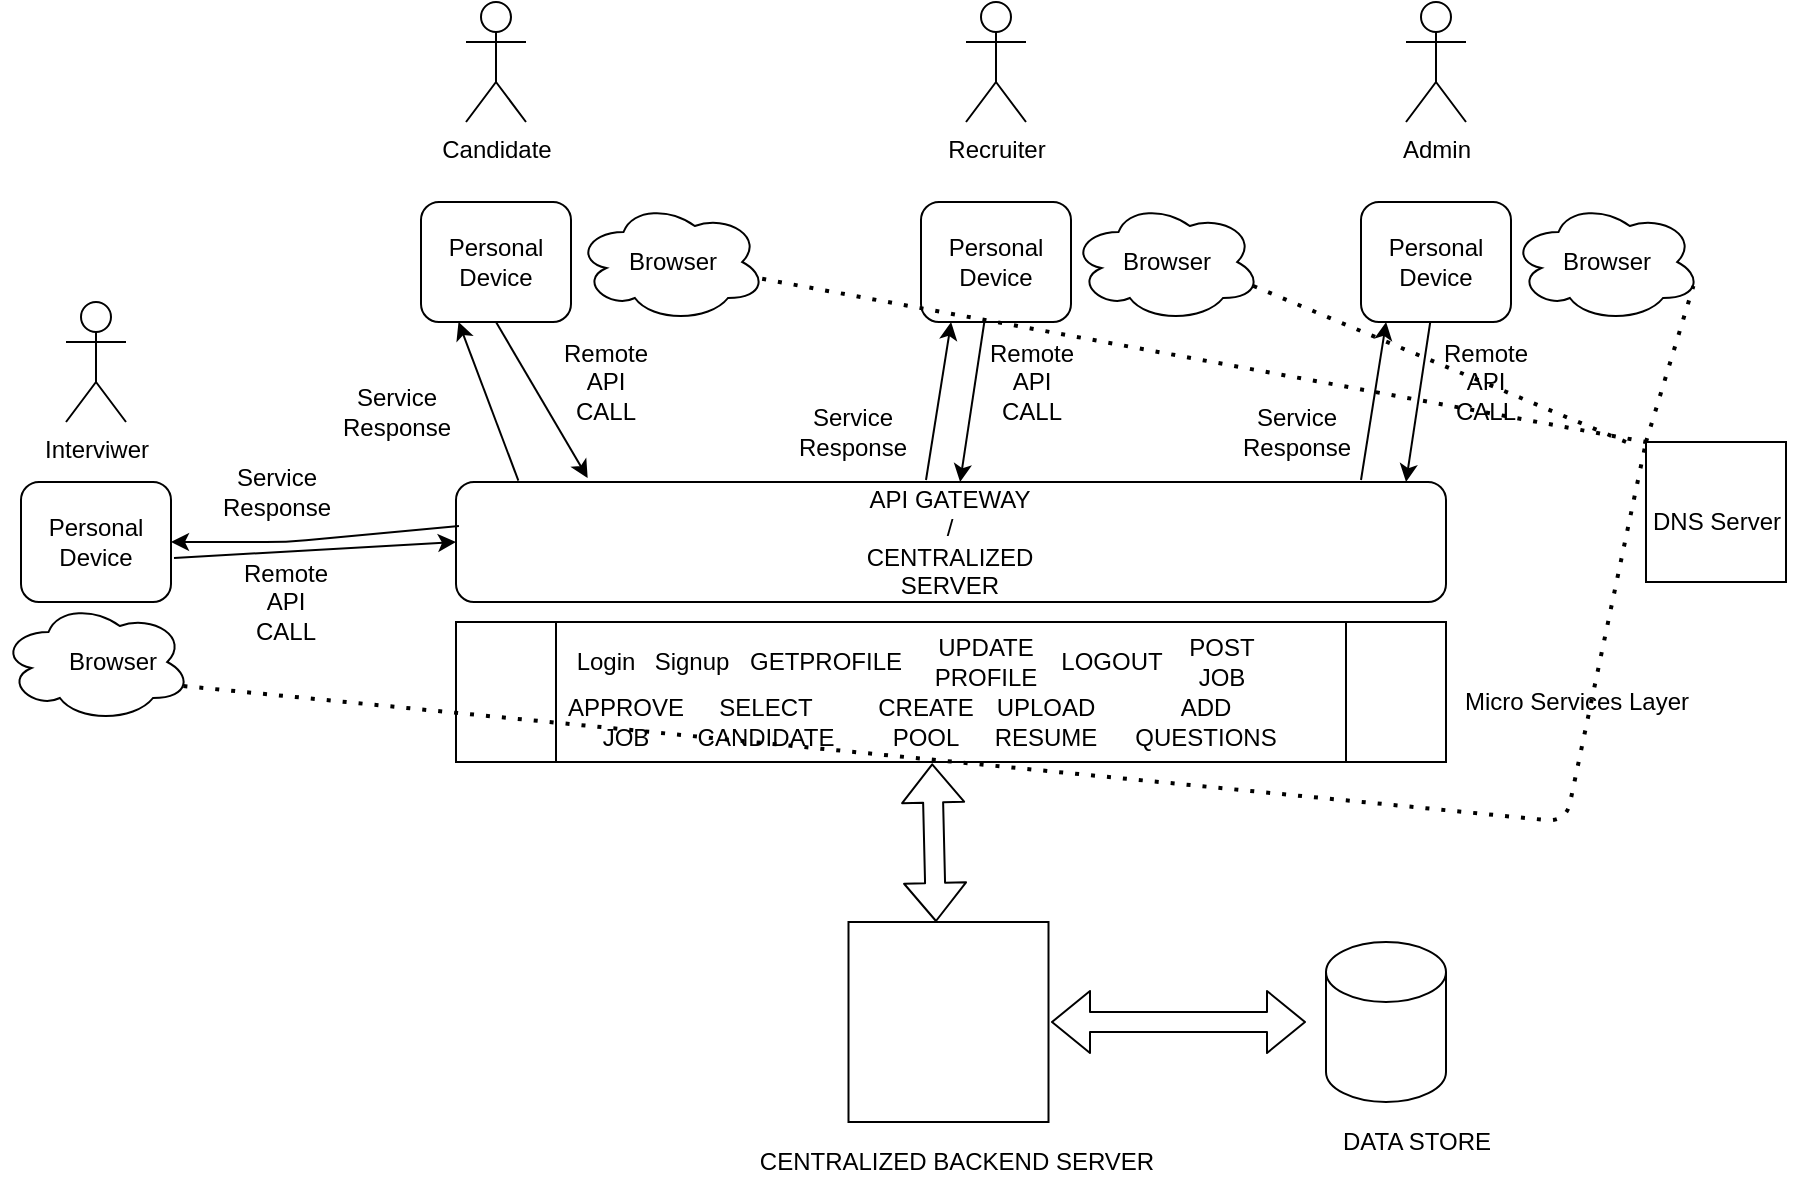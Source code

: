 <mxfile version="14.4.8" type="device"><diagram id="9e9omvyBuWXqIFgxsRmO" name="Page-1"><mxGraphModel dx="782" dy="437" grid="1" gridSize="10" guides="1" tooltips="1" connect="1" arrows="1" fold="1" page="1" pageScale="1" pageWidth="850" pageHeight="1100" math="0" shadow="0"><root><mxCell id="0"/><mxCell id="1" parent="0"/><mxCell id="Z0NFUgGWe9y1GgSFGj9n-1" value="Recruiter" style="shape=umlActor;verticalLabelPosition=bottom;verticalAlign=top;html=1;outlineConnect=0;" vertex="1" parent="1"><mxGeometry x="500" y="110" width="30" height="60" as="geometry"/></mxCell><mxCell id="Z0NFUgGWe9y1GgSFGj9n-2" value="Candidate" style="shape=umlActor;verticalLabelPosition=bottom;verticalAlign=top;html=1;outlineConnect=0;" vertex="1" parent="1"><mxGeometry x="250" y="110" width="30" height="60" as="geometry"/></mxCell><mxCell id="Z0NFUgGWe9y1GgSFGj9n-3" value="Admin" style="shape=umlActor;verticalLabelPosition=bottom;verticalAlign=top;html=1;outlineConnect=0;" vertex="1" parent="1"><mxGeometry x="720" y="110" width="30" height="60" as="geometry"/></mxCell><mxCell id="Z0NFUgGWe9y1GgSFGj9n-5" value="" style="rounded=1;whiteSpace=wrap;html=1;" vertex="1" parent="1"><mxGeometry x="227.5" y="210" width="75" height="60" as="geometry"/></mxCell><mxCell id="Z0NFUgGWe9y1GgSFGj9n-6" value="" style="rounded=1;whiteSpace=wrap;html=1;" vertex="1" parent="1"><mxGeometry x="477.5" y="210" width="75" height="60" as="geometry"/></mxCell><mxCell id="Z0NFUgGWe9y1GgSFGj9n-7" value="" style="rounded=1;whiteSpace=wrap;html=1;" vertex="1" parent="1"><mxGeometry x="697.5" y="210" width="75" height="60" as="geometry"/></mxCell><mxCell id="Z0NFUgGWe9y1GgSFGj9n-8" value="Personal Device" style="text;html=1;strokeColor=none;fillColor=none;align=center;verticalAlign=middle;whiteSpace=wrap;rounded=0;" vertex="1" parent="1"><mxGeometry x="245" y="230" width="40" height="20" as="geometry"/></mxCell><mxCell id="Z0NFUgGWe9y1GgSFGj9n-9" value="Personal Device" style="text;html=1;strokeColor=none;fillColor=none;align=center;verticalAlign=middle;whiteSpace=wrap;rounded=0;" vertex="1" parent="1"><mxGeometry x="495" y="230" width="40" height="20" as="geometry"/></mxCell><mxCell id="Z0NFUgGWe9y1GgSFGj9n-10" value="Personal Device" style="text;html=1;strokeColor=none;fillColor=none;align=center;verticalAlign=middle;whiteSpace=wrap;rounded=0;" vertex="1" parent="1"><mxGeometry x="715" y="230" width="40" height="20" as="geometry"/></mxCell><mxCell id="Z0NFUgGWe9y1GgSFGj9n-11" value="" style="rounded=1;whiteSpace=wrap;html=1;" vertex="1" parent="1"><mxGeometry x="245" y="350" width="495" height="60" as="geometry"/></mxCell><mxCell id="Z0NFUgGWe9y1GgSFGj9n-12" value="" style="ellipse;shape=cloud;whiteSpace=wrap;html=1;" vertex="1" parent="1"><mxGeometry x="305" y="210" width="95" height="60" as="geometry"/></mxCell><mxCell id="Z0NFUgGWe9y1GgSFGj9n-13" value="" style="ellipse;shape=cloud;whiteSpace=wrap;html=1;" vertex="1" parent="1"><mxGeometry x="552.5" y="210" width="95" height="60" as="geometry"/></mxCell><mxCell id="Z0NFUgGWe9y1GgSFGj9n-14" value="" style="ellipse;shape=cloud;whiteSpace=wrap;html=1;" vertex="1" parent="1"><mxGeometry x="772.5" y="210" width="95" height="60" as="geometry"/></mxCell><mxCell id="Z0NFUgGWe9y1GgSFGj9n-15" value="Browser&lt;br&gt;" style="text;html=1;align=center;verticalAlign=middle;resizable=0;points=[];autosize=1;" vertex="1" parent="1"><mxGeometry x="322.5" y="230" width="60" height="20" as="geometry"/></mxCell><mxCell id="Z0NFUgGWe9y1GgSFGj9n-16" value="Browser&lt;br&gt;" style="text;html=1;align=center;verticalAlign=middle;resizable=0;points=[];autosize=1;" vertex="1" parent="1"><mxGeometry x="570" y="230" width="60" height="20" as="geometry"/></mxCell><mxCell id="Z0NFUgGWe9y1GgSFGj9n-17" value="Browser&lt;br&gt;" style="text;html=1;align=center;verticalAlign=middle;resizable=0;points=[];autosize=1;" vertex="1" parent="1"><mxGeometry x="790" y="230" width="60" height="20" as="geometry"/></mxCell><mxCell id="Z0NFUgGWe9y1GgSFGj9n-18" value="" style="endArrow=classic;html=1;exitX=0.5;exitY=1;exitDx=0;exitDy=0;entryX=0.133;entryY=-0.033;entryDx=0;entryDy=0;entryPerimeter=0;" edge="1" parent="1" source="Z0NFUgGWe9y1GgSFGj9n-5" target="Z0NFUgGWe9y1GgSFGj9n-11"><mxGeometry width="50" height="50" relative="1" as="geometry"><mxPoint x="480" y="340" as="sourcePoint"/><mxPoint x="530" y="290" as="targetPoint"/></mxGeometry></mxCell><mxCell id="Z0NFUgGWe9y1GgSFGj9n-19" value="" style="whiteSpace=wrap;html=1;aspect=fixed;" vertex="1" parent="1"><mxGeometry x="441.25" y="570" width="100" height="100" as="geometry"/></mxCell><mxCell id="Z0NFUgGWe9y1GgSFGj9n-20" value="" style="endArrow=classic;html=1;exitX=0.5;exitY=1;exitDx=0;exitDy=0;" edge="1" parent="1" target="Z0NFUgGWe9y1GgSFGj9n-11"><mxGeometry width="50" height="50" relative="1" as="geometry"><mxPoint x="509.16" y="270" as="sourcePoint"/><mxPoint x="552.495" y="348.02" as="targetPoint"/></mxGeometry></mxCell><mxCell id="Z0NFUgGWe9y1GgSFGj9n-21" value="" style="endArrow=classic;html=1;exitX=0.5;exitY=1;exitDx=0;exitDy=0;" edge="1" parent="1"><mxGeometry width="50" height="50" relative="1" as="geometry"><mxPoint x="732.12" y="270" as="sourcePoint"/><mxPoint x="720.004" y="350" as="targetPoint"/></mxGeometry></mxCell><mxCell id="Z0NFUgGWe9y1GgSFGj9n-22" value="API GATEWAY / CENTRALIZED SERVER" style="text;html=1;strokeColor=none;fillColor=none;align=center;verticalAlign=middle;whiteSpace=wrap;rounded=0;" vertex="1" parent="1"><mxGeometry x="472.5" y="370" width="37.5" height="20" as="geometry"/></mxCell><mxCell id="Z0NFUgGWe9y1GgSFGj9n-23" value="Remote API CALL" style="text;html=1;strokeColor=none;fillColor=none;align=center;verticalAlign=middle;whiteSpace=wrap;rounded=0;" vertex="1" parent="1"><mxGeometry x="300" y="290" width="40" height="20" as="geometry"/></mxCell><mxCell id="Z0NFUgGWe9y1GgSFGj9n-24" value="Remote API CALL" style="text;html=1;strokeColor=none;fillColor=none;align=center;verticalAlign=middle;whiteSpace=wrap;rounded=0;" vertex="1" parent="1"><mxGeometry x="512.5" y="290" width="40" height="20" as="geometry"/></mxCell><mxCell id="Z0NFUgGWe9y1GgSFGj9n-25" value="Remote API CALL" style="text;html=1;strokeColor=none;fillColor=none;align=center;verticalAlign=middle;whiteSpace=wrap;rounded=0;" vertex="1" parent="1"><mxGeometry x="740" y="290" width="40" height="20" as="geometry"/></mxCell><mxCell id="Z0NFUgGWe9y1GgSFGj9n-26" value="" style="whiteSpace=wrap;html=1;aspect=fixed;" vertex="1" parent="1"><mxGeometry x="840" y="330" width="70" height="70" as="geometry"/></mxCell><mxCell id="Z0NFUgGWe9y1GgSFGj9n-27" value="DNS Server" style="text;html=1;align=center;verticalAlign=middle;resizable=0;points=[];autosize=1;" vertex="1" parent="1"><mxGeometry x="835" y="360" width="80" height="20" as="geometry"/></mxCell><mxCell id="Z0NFUgGWe9y1GgSFGj9n-28" value="" style="endArrow=none;dashed=1;html=1;dashPattern=1 3;strokeWidth=2;entryX=0;entryY=0;entryDx=0;entryDy=0;" edge="1" parent="1" source="Z0NFUgGWe9y1GgSFGj9n-12" target="Z0NFUgGWe9y1GgSFGj9n-26"><mxGeometry width="50" height="50" relative="1" as="geometry"><mxPoint x="530" y="360" as="sourcePoint"/><mxPoint x="580" y="310" as="targetPoint"/></mxGeometry></mxCell><mxCell id="Z0NFUgGWe9y1GgSFGj9n-29" value="" style="endArrow=none;dashed=1;html=1;dashPattern=1 3;strokeWidth=2;entryX=0.96;entryY=0.7;entryDx=0;entryDy=0;entryPerimeter=0;" edge="1" parent="1" target="Z0NFUgGWe9y1GgSFGj9n-13"><mxGeometry width="50" height="50" relative="1" as="geometry"><mxPoint x="830" y="330" as="sourcePoint"/><mxPoint x="580" y="310" as="targetPoint"/></mxGeometry></mxCell><mxCell id="Z0NFUgGWe9y1GgSFGj9n-30" value="" style="endArrow=none;dashed=1;html=1;dashPattern=1 3;strokeWidth=2;entryX=0.96;entryY=0.7;entryDx=0;entryDy=0;entryPerimeter=0;exitX=0;exitY=0;exitDx=0;exitDy=0;" edge="1" parent="1" source="Z0NFUgGWe9y1GgSFGj9n-26" target="Z0NFUgGWe9y1GgSFGj9n-14"><mxGeometry width="50" height="50" relative="1" as="geometry"><mxPoint x="530" y="360" as="sourcePoint"/><mxPoint x="580" y="310" as="targetPoint"/></mxGeometry></mxCell><mxCell id="Z0NFUgGWe9y1GgSFGj9n-31" value="" style="shape=process;whiteSpace=wrap;html=1;backgroundOutline=1;" vertex="1" parent="1"><mxGeometry x="245" y="420" width="495" height="70" as="geometry"/></mxCell><mxCell id="Z0NFUgGWe9y1GgSFGj9n-32" value="Login" style="text;html=1;strokeColor=none;fillColor=none;align=center;verticalAlign=middle;whiteSpace=wrap;rounded=0;" vertex="1" parent="1"><mxGeometry x="300" y="430" width="40" height="20" as="geometry"/></mxCell><mxCell id="Z0NFUgGWe9y1GgSFGj9n-33" value="Signup" style="text;html=1;strokeColor=none;fillColor=none;align=center;verticalAlign=middle;whiteSpace=wrap;rounded=0;" vertex="1" parent="1"><mxGeometry x="342.5" y="430" width="40" height="20" as="geometry"/></mxCell><mxCell id="Z0NFUgGWe9y1GgSFGj9n-34" value="GETPROFILE" style="text;html=1;strokeColor=none;fillColor=none;align=center;verticalAlign=middle;whiteSpace=wrap;rounded=0;" vertex="1" parent="1"><mxGeometry x="410" y="430" width="40" height="20" as="geometry"/></mxCell><mxCell id="Z0NFUgGWe9y1GgSFGj9n-35" value="UPDATE PROFILE" style="text;html=1;strokeColor=none;fillColor=none;align=center;verticalAlign=middle;whiteSpace=wrap;rounded=0;" vertex="1" parent="1"><mxGeometry x="490" y="430" width="40" height="20" as="geometry"/></mxCell><mxCell id="Z0NFUgGWe9y1GgSFGj9n-36" value="LOGOUT" style="text;html=1;strokeColor=none;fillColor=none;align=center;verticalAlign=middle;whiteSpace=wrap;rounded=0;" vertex="1" parent="1"><mxGeometry x="552.5" y="430" width="40" height="20" as="geometry"/></mxCell><mxCell id="Z0NFUgGWe9y1GgSFGj9n-37" value="POST JOB" style="text;html=1;strokeColor=none;fillColor=none;align=center;verticalAlign=middle;whiteSpace=wrap;rounded=0;" vertex="1" parent="1"><mxGeometry x="607.5" y="430" width="40" height="20" as="geometry"/></mxCell><mxCell id="Z0NFUgGWe9y1GgSFGj9n-38" value="APPROVE JOB" style="text;html=1;strokeColor=none;fillColor=none;align=center;verticalAlign=middle;whiteSpace=wrap;rounded=0;" vertex="1" parent="1"><mxGeometry x="310" y="460" width="40" height="20" as="geometry"/></mxCell><mxCell id="Z0NFUgGWe9y1GgSFGj9n-39" value="SELECT CANDIDATE" style="text;html=1;strokeColor=none;fillColor=none;align=center;verticalAlign=middle;whiteSpace=wrap;rounded=0;" vertex="1" parent="1"><mxGeometry x="380" y="460" width="40" height="20" as="geometry"/></mxCell><mxCell id="Z0NFUgGWe9y1GgSFGj9n-40" value="CREATE POOL" style="text;html=1;strokeColor=none;fillColor=none;align=center;verticalAlign=middle;whiteSpace=wrap;rounded=0;" vertex="1" parent="1"><mxGeometry x="460" y="460" width="40" height="20" as="geometry"/></mxCell><mxCell id="Z0NFUgGWe9y1GgSFGj9n-41" value="UPLOAD RESUME" style="text;html=1;strokeColor=none;fillColor=none;align=center;verticalAlign=middle;whiteSpace=wrap;rounded=0;" vertex="1" parent="1"><mxGeometry x="520" y="460" width="40" height="20" as="geometry"/></mxCell><mxCell id="Z0NFUgGWe9y1GgSFGj9n-42" value="ADD QUESTIONS" style="text;html=1;strokeColor=none;fillColor=none;align=center;verticalAlign=middle;whiteSpace=wrap;rounded=0;" vertex="1" parent="1"><mxGeometry x="600" y="460" width="40" height="20" as="geometry"/></mxCell><mxCell id="Z0NFUgGWe9y1GgSFGj9n-45" value="Micro Services Layer" style="text;html=1;align=center;verticalAlign=middle;resizable=0;points=[];autosize=1;" vertex="1" parent="1"><mxGeometry x="740" y="450" width="130" height="20" as="geometry"/></mxCell><mxCell id="Z0NFUgGWe9y1GgSFGj9n-47" value="" style="shape=flexArrow;endArrow=classic;startArrow=classic;html=1;entryX=0.481;entryY=1.01;entryDx=0;entryDy=0;entryPerimeter=0;" edge="1" parent="1" target="Z0NFUgGWe9y1GgSFGj9n-31"><mxGeometry width="50" height="50" relative="1" as="geometry"><mxPoint x="485" y="570" as="sourcePoint"/><mxPoint x="535" y="520" as="targetPoint"/></mxGeometry></mxCell><mxCell id="Z0NFUgGWe9y1GgSFGj9n-48" value="CENTRALIZED BACKEND SERVER" style="text;html=1;align=center;verticalAlign=middle;resizable=0;points=[];autosize=1;" vertex="1" parent="1"><mxGeometry x="390" y="680" width="210" height="20" as="geometry"/></mxCell><mxCell id="Z0NFUgGWe9y1GgSFGj9n-49" value="" style="shape=flexArrow;endArrow=classic;startArrow=classic;html=1;" edge="1" parent="1"><mxGeometry width="50" height="50" relative="1" as="geometry"><mxPoint x="542.5" y="620" as="sourcePoint"/><mxPoint x="670" y="620" as="targetPoint"/></mxGeometry></mxCell><mxCell id="Z0NFUgGWe9y1GgSFGj9n-50" value="" style="shape=cylinder3;whiteSpace=wrap;html=1;boundedLbl=1;backgroundOutline=1;size=15;" vertex="1" parent="1"><mxGeometry x="680" y="580" width="60" height="80" as="geometry"/></mxCell><mxCell id="Z0NFUgGWe9y1GgSFGj9n-51" value="DATA STORE" style="text;html=1;align=center;verticalAlign=middle;resizable=0;points=[];autosize=1;" vertex="1" parent="1"><mxGeometry x="680" y="670" width="90" height="20" as="geometry"/></mxCell><mxCell id="Z0NFUgGWe9y1GgSFGj9n-52" value="" style="endArrow=classic;html=1;entryX=0.25;entryY=1;entryDx=0;entryDy=0;exitX=0.063;exitY=-0.011;exitDx=0;exitDy=0;exitPerimeter=0;" edge="1" parent="1" source="Z0NFUgGWe9y1GgSFGj9n-11" target="Z0NFUgGWe9y1GgSFGj9n-5"><mxGeometry width="50" height="50" relative="1" as="geometry"><mxPoint x="540" y="460" as="sourcePoint"/><mxPoint x="590" y="410" as="targetPoint"/></mxGeometry></mxCell><mxCell id="Z0NFUgGWe9y1GgSFGj9n-53" value="Service &lt;br&gt;Response" style="text;html=1;align=center;verticalAlign=middle;resizable=0;points=[];autosize=1;" vertex="1" parent="1"><mxGeometry x="180" y="300" width="70" height="30" as="geometry"/></mxCell><mxCell id="Z0NFUgGWe9y1GgSFGj9n-55" value="" style="endArrow=classic;html=1;entryX=0.25;entryY=1;entryDx=0;entryDy=0;" edge="1" parent="1"><mxGeometry width="50" height="50" relative="1" as="geometry"><mxPoint x="480" y="349" as="sourcePoint"/><mxPoint x="492.57" y="270" as="targetPoint"/></mxGeometry></mxCell><mxCell id="Z0NFUgGWe9y1GgSFGj9n-56" value="" style="endArrow=classic;html=1;entryX=0.25;entryY=1;entryDx=0;entryDy=0;" edge="1" parent="1"><mxGeometry width="50" height="50" relative="1" as="geometry"><mxPoint x="697.5" y="349" as="sourcePoint"/><mxPoint x="710.07" y="270" as="targetPoint"/></mxGeometry></mxCell><mxCell id="Z0NFUgGWe9y1GgSFGj9n-57" value="Service &lt;br&gt;Response" style="text;html=1;align=center;verticalAlign=middle;resizable=0;points=[];autosize=1;" vertex="1" parent="1"><mxGeometry x="407.5" y="310" width="70" height="30" as="geometry"/></mxCell><mxCell id="Z0NFUgGWe9y1GgSFGj9n-58" value="Service &lt;br&gt;Response" style="text;html=1;align=center;verticalAlign=middle;resizable=0;points=[];autosize=1;" vertex="1" parent="1"><mxGeometry x="630" y="310" width="70" height="30" as="geometry"/></mxCell><mxCell id="Z0NFUgGWe9y1GgSFGj9n-59" value="Interviwer" style="shape=umlActor;verticalLabelPosition=bottom;verticalAlign=top;html=1;outlineConnect=0;" vertex="1" parent="1"><mxGeometry x="50" y="260" width="30" height="60" as="geometry"/></mxCell><mxCell id="Z0NFUgGWe9y1GgSFGj9n-60" value="" style="rounded=1;whiteSpace=wrap;html=1;" vertex="1" parent="1"><mxGeometry x="27.5" y="350" width="75" height="60" as="geometry"/></mxCell><mxCell id="Z0NFUgGWe9y1GgSFGj9n-61" value="Personal Device" style="text;html=1;strokeColor=none;fillColor=none;align=center;verticalAlign=middle;whiteSpace=wrap;rounded=0;" vertex="1" parent="1"><mxGeometry x="45" y="370" width="40" height="20" as="geometry"/></mxCell><mxCell id="Z0NFUgGWe9y1GgSFGj9n-62" value="" style="ellipse;shape=cloud;whiteSpace=wrap;html=1;" vertex="1" parent="1"><mxGeometry x="17.5" y="410" width="95" height="60" as="geometry"/></mxCell><mxCell id="Z0NFUgGWe9y1GgSFGj9n-63" value="Browser&lt;br&gt;" style="text;html=1;align=center;verticalAlign=middle;resizable=0;points=[];autosize=1;" vertex="1" parent="1"><mxGeometry x="42.5" y="430" width="60" height="20" as="geometry"/></mxCell><mxCell id="Z0NFUgGWe9y1GgSFGj9n-64" value="" style="endArrow=classic;html=1;exitX=1.02;exitY=0.633;exitDx=0;exitDy=0;entryX=0;entryY=0.5;entryDx=0;entryDy=0;exitPerimeter=0;" edge="1" parent="1" source="Z0NFUgGWe9y1GgSFGj9n-60" target="Z0NFUgGWe9y1GgSFGj9n-11"><mxGeometry width="50" height="50" relative="1" as="geometry"><mxPoint x="275" y="280" as="sourcePoint"/><mxPoint x="320.835" y="358.02" as="targetPoint"/></mxGeometry></mxCell><mxCell id="Z0NFUgGWe9y1GgSFGj9n-65" value="" style="endArrow=classic;html=1;entryX=1;entryY=0.5;entryDx=0;entryDy=0;exitX=0.003;exitY=0.367;exitDx=0;exitDy=0;exitPerimeter=0;" edge="1" parent="1" source="Z0NFUgGWe9y1GgSFGj9n-11" target="Z0NFUgGWe9y1GgSFGj9n-60"><mxGeometry width="50" height="50" relative="1" as="geometry"><mxPoint x="286.185" y="359.34" as="sourcePoint"/><mxPoint x="256.25" y="280" as="targetPoint"/><Array as="points"><mxPoint x="160" y="380"/></Array></mxGeometry></mxCell><mxCell id="Z0NFUgGWe9y1GgSFGj9n-67" value="Service &lt;br&gt;Response" style="text;html=1;align=center;verticalAlign=middle;resizable=0;points=[];autosize=1;" vertex="1" parent="1"><mxGeometry x="120" y="340" width="70" height="30" as="geometry"/></mxCell><mxCell id="Z0NFUgGWe9y1GgSFGj9n-68" value="Remote API CALL" style="text;html=1;strokeColor=none;fillColor=none;align=center;verticalAlign=middle;whiteSpace=wrap;rounded=0;" vertex="1" parent="1"><mxGeometry x="140" y="400" width="40" height="20" as="geometry"/></mxCell><mxCell id="Z0NFUgGWe9y1GgSFGj9n-69" value="" style="endArrow=none;dashed=1;html=1;dashPattern=1 3;strokeWidth=2;exitX=0.96;exitY=0.7;exitDx=0;exitDy=0;exitPerimeter=0;" edge="1" parent="1" source="Z0NFUgGWe9y1GgSFGj9n-62"><mxGeometry width="50" height="50" relative="1" as="geometry"><mxPoint x="410" y="340" as="sourcePoint"/><mxPoint x="840" y="330" as="targetPoint"/><Array as="points"><mxPoint x="800" y="520"/></Array></mxGeometry></mxCell></root></mxGraphModel></diagram></mxfile>